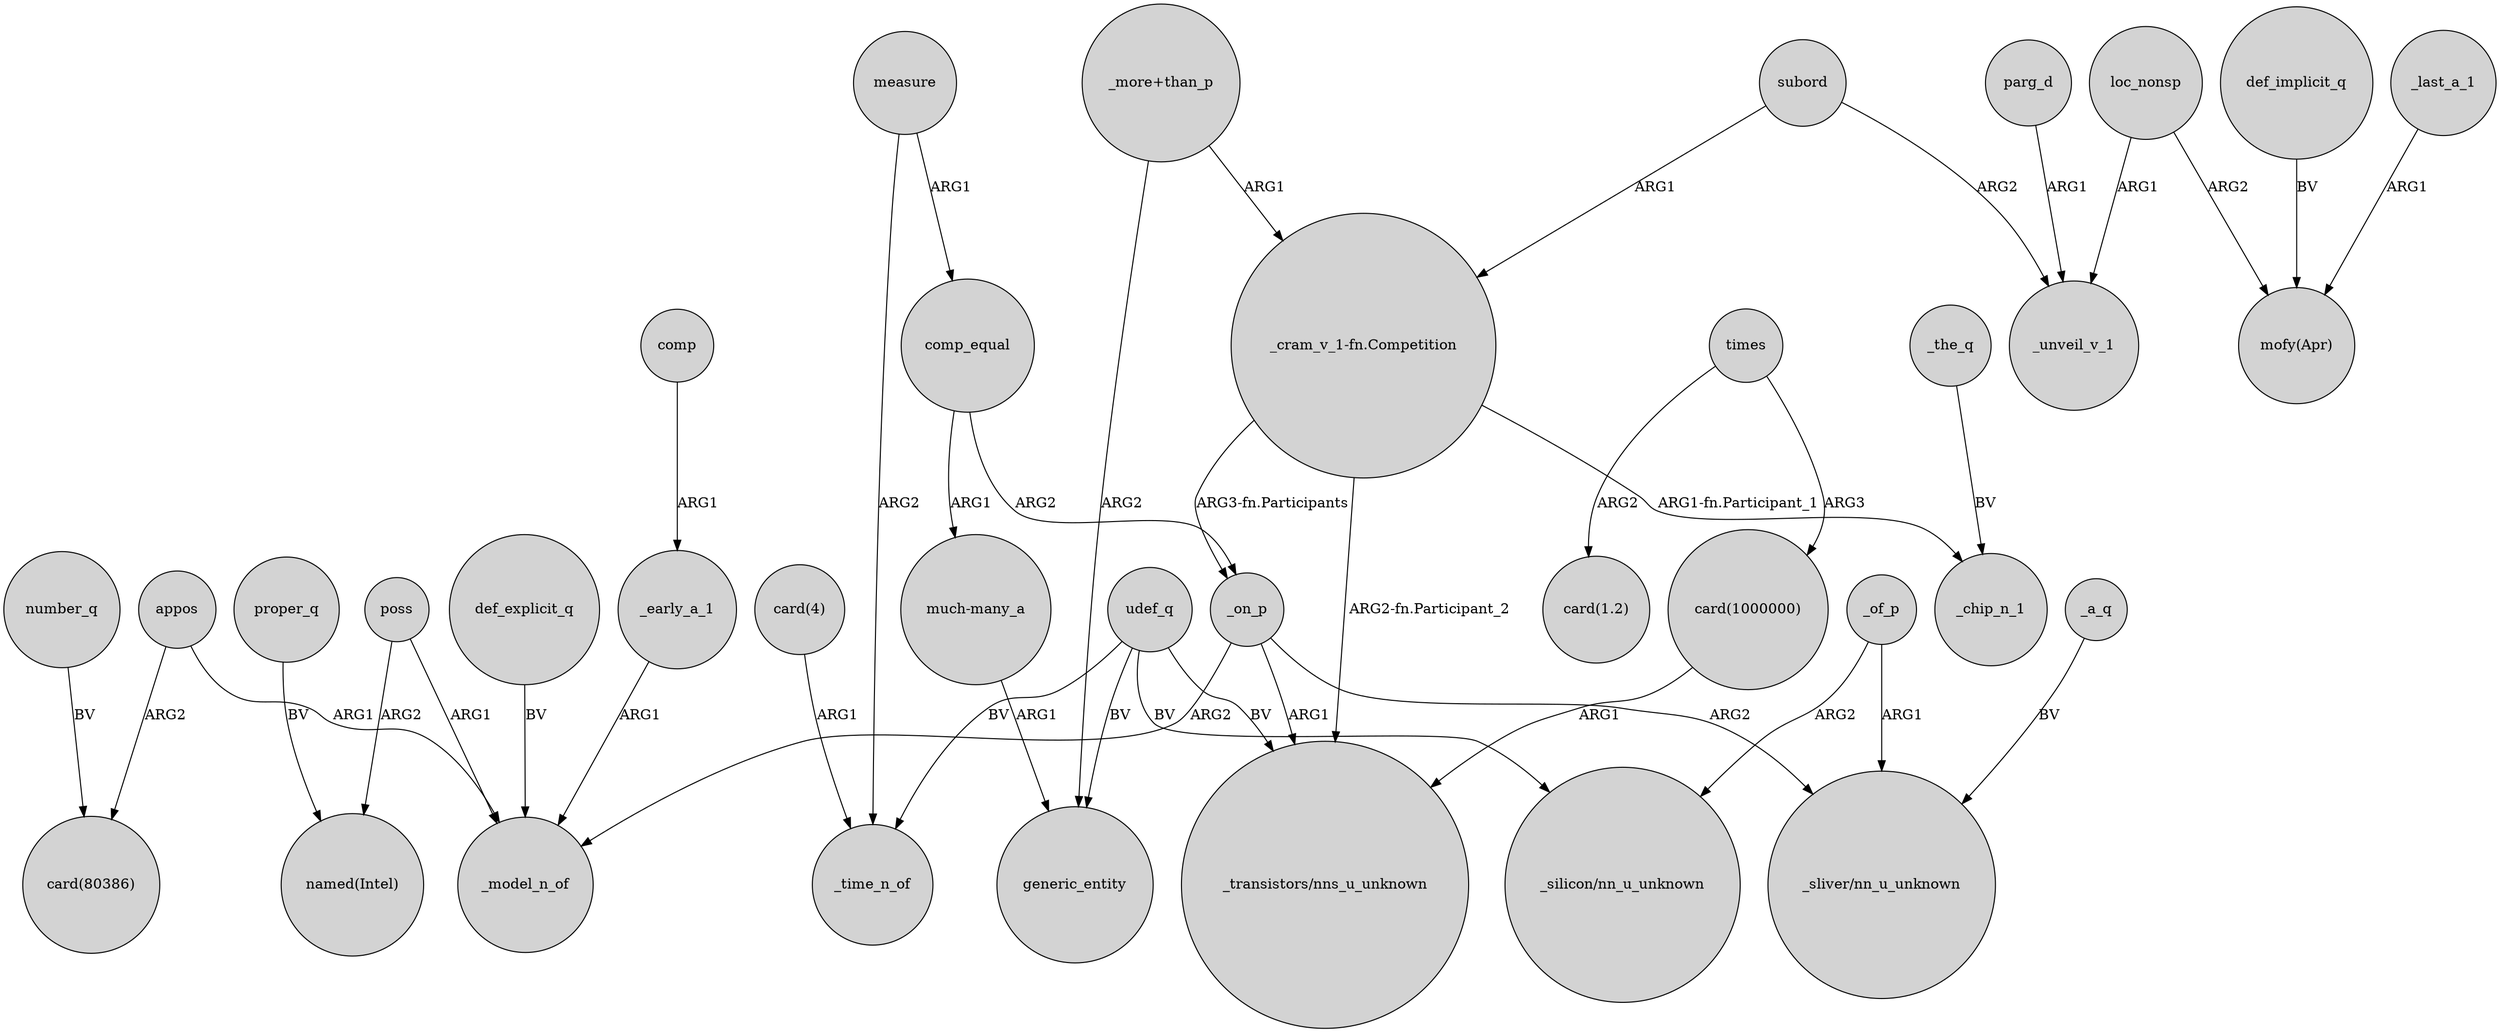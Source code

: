 digraph {
	node [shape=circle style=filled]
	udef_q -> _time_n_of [label=BV]
	def_implicit_q -> "mofy(Apr)" [label=BV]
	poss -> _model_n_of [label=ARG1]
	appos -> _model_n_of [label=ARG1]
	_last_a_1 -> "mofy(Apr)" [label=ARG1]
	"_more+than_p" -> generic_entity [label=ARG2]
	"_cram_v_1-fn.Competition" -> _on_p [label="ARG3-fn.Participants"]
	_early_a_1 -> _model_n_of [label=ARG1]
	times -> "card(1.2)" [label=ARG2]
	"_cram_v_1-fn.Competition" -> _chip_n_1 [label="ARG1-fn.Participant_1"]
	number_q -> "card(80386)" [label=BV]
	comp_equal -> _on_p [label=ARG2]
	times -> "card(1000000)" [label=ARG3]
	measure -> comp_equal [label=ARG1]
	loc_nonsp -> _unveil_v_1 [label=ARG1]
	udef_q -> "_silicon/nn_u_unknown" [label=BV]
	comp -> _early_a_1 [label=ARG1]
	udef_q -> generic_entity [label=BV]
	proper_q -> "named(Intel)" [label=BV]
	comp_equal -> "much-many_a" [label=ARG1]
	subord -> _unveil_v_1 [label=ARG2]
	"_cram_v_1-fn.Competition" -> "_transistors/nns_u_unknown" [label="ARG2-fn.Participant_2"]
	"much-many_a" -> generic_entity [label=ARG1]
	_on_p -> "_transistors/nns_u_unknown" [label=ARG1]
	_a_q -> "_sliver/nn_u_unknown" [label=BV]
	poss -> "named(Intel)" [label=ARG2]
	"card(1000000)" -> "_transistors/nns_u_unknown" [label=ARG1]
	subord -> "_cram_v_1-fn.Competition" [label=ARG1]
	_of_p -> "_silicon/nn_u_unknown" [label=ARG2]
	"card(4)" -> _time_n_of [label=ARG1]
	_the_q -> _chip_n_1 [label=BV]
	def_explicit_q -> _model_n_of [label=BV]
	measure -> _time_n_of [label=ARG2]
	parg_d -> _unveil_v_1 [label=ARG1]
	appos -> "card(80386)" [label=ARG2]
	_on_p -> _model_n_of [label=ARG2]
	_on_p -> "_sliver/nn_u_unknown" [label=ARG2]
	_of_p -> "_sliver/nn_u_unknown" [label=ARG1]
	loc_nonsp -> "mofy(Apr)" [label=ARG2]
	"_more+than_p" -> "_cram_v_1-fn.Competition" [label=ARG1]
	udef_q -> "_transistors/nns_u_unknown" [label=BV]
}
